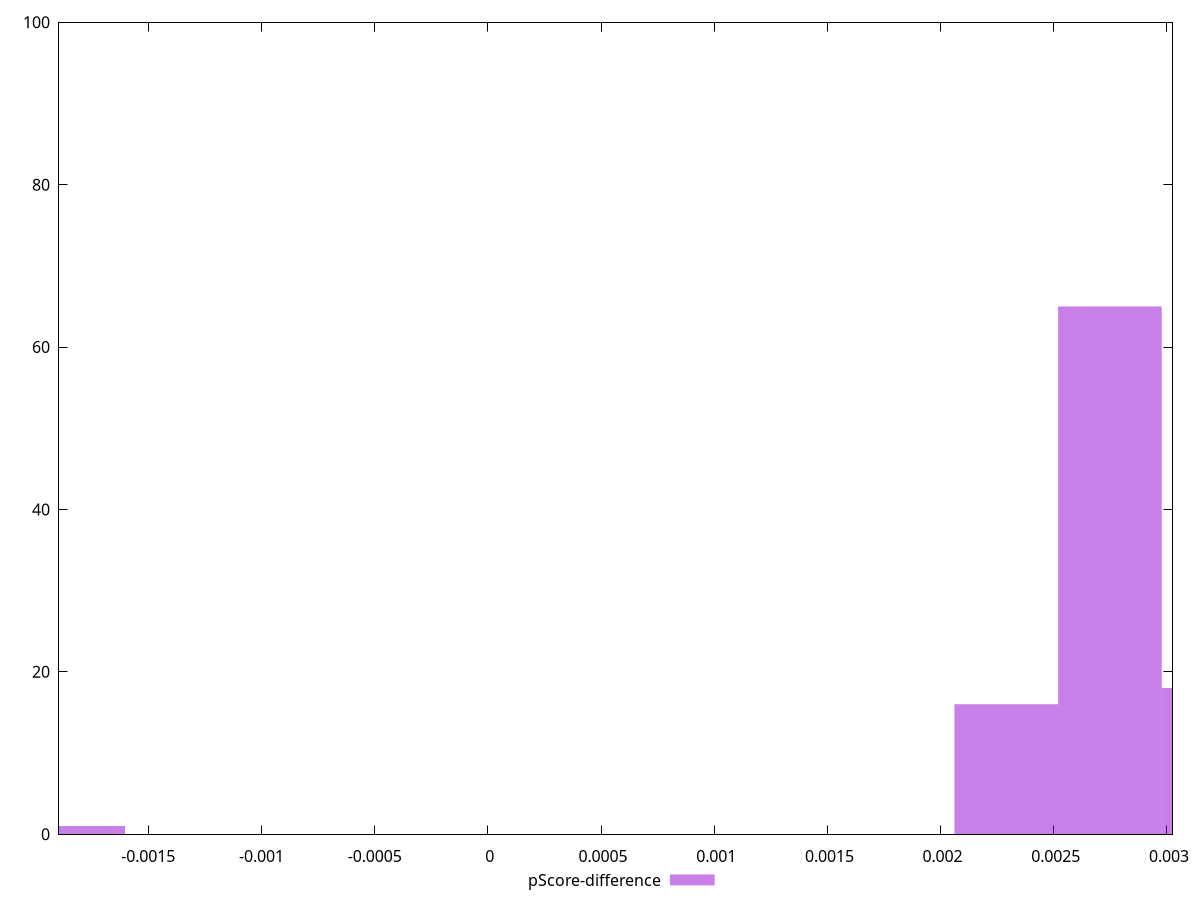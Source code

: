 reset

$pScoreDifference <<EOF
0.002747911255968653 65
0.002289926046640544 16
0.003205896465296762 18
-0.0018319408373124353 1
EOF

set key outside below
set boxwidth 0.00045798520932810883
set xrange [-0.0018945793625260304:0.0030243847017836223]
set yrange [0:100]
set trange [0:100]
set style fill transparent solid 0.5 noborder
set terminal svg size 640, 490 enhanced background rgb 'white'
set output "reprap/uses-long-cache-ttl/samples/pages/pScore-difference/histogram.svg"

plot $pScoreDifference title "pScore-difference" with boxes

reset
